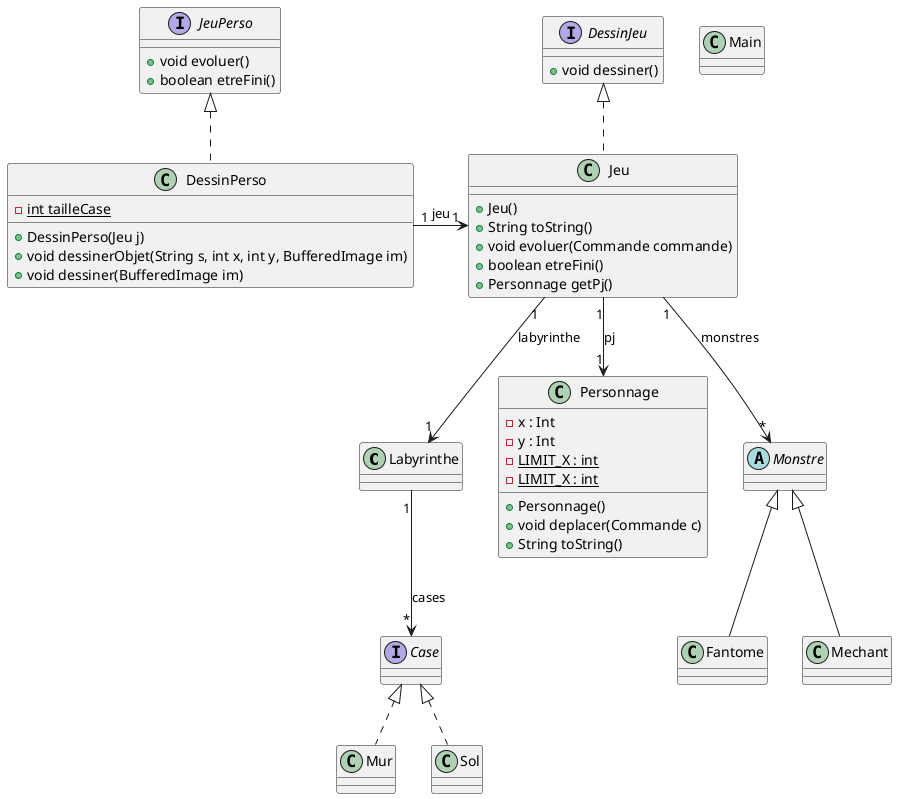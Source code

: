 @startuml

class Labyrinthe {

}
Labyrinthe "1" --> "*" Case : cases

interface Case {

}

class Mur implements Case {

}

class Sol implements Case {

}

class Personnage {
    - x : Int
    - y : Int
    - {static} LIMIT_X : int
    - {static} LIMIT_X : int
    + Personnage()
    + void deplacer(Commande c)
    + String toString()
}

abstract class Monstre {

}

class Fantome extends Monstre {

}

class Mechant extends Monstre {

}

interface JeuPerso {
    + void evoluer()
    + boolean etreFini()
}

interface DessinJeu {
    + void dessiner()
}

Jeu "1" --> "1" Labyrinthe : labyrinthe
Jeu "1" --> "1" Personnage : pj
Jeu "1" --> "*" Monstre : monstres

class Main {

}

class Jeu implements DessinJeu {
    + Jeu()
    + String toString()
    + void evoluer(Commande commande)
    + boolean etreFini()
    + Personnage getPj()
}

class DessinPerso implements JeuPerso {
    - {static} int tailleCase
    + DessinPerso(Jeu j)
    + void dessinerObjet(String s, int x, int y, BufferedImage im)
    + void dessiner(BufferedImage im)
}
DessinPerso "1" -> "1" Jeu : jeu

@enduml